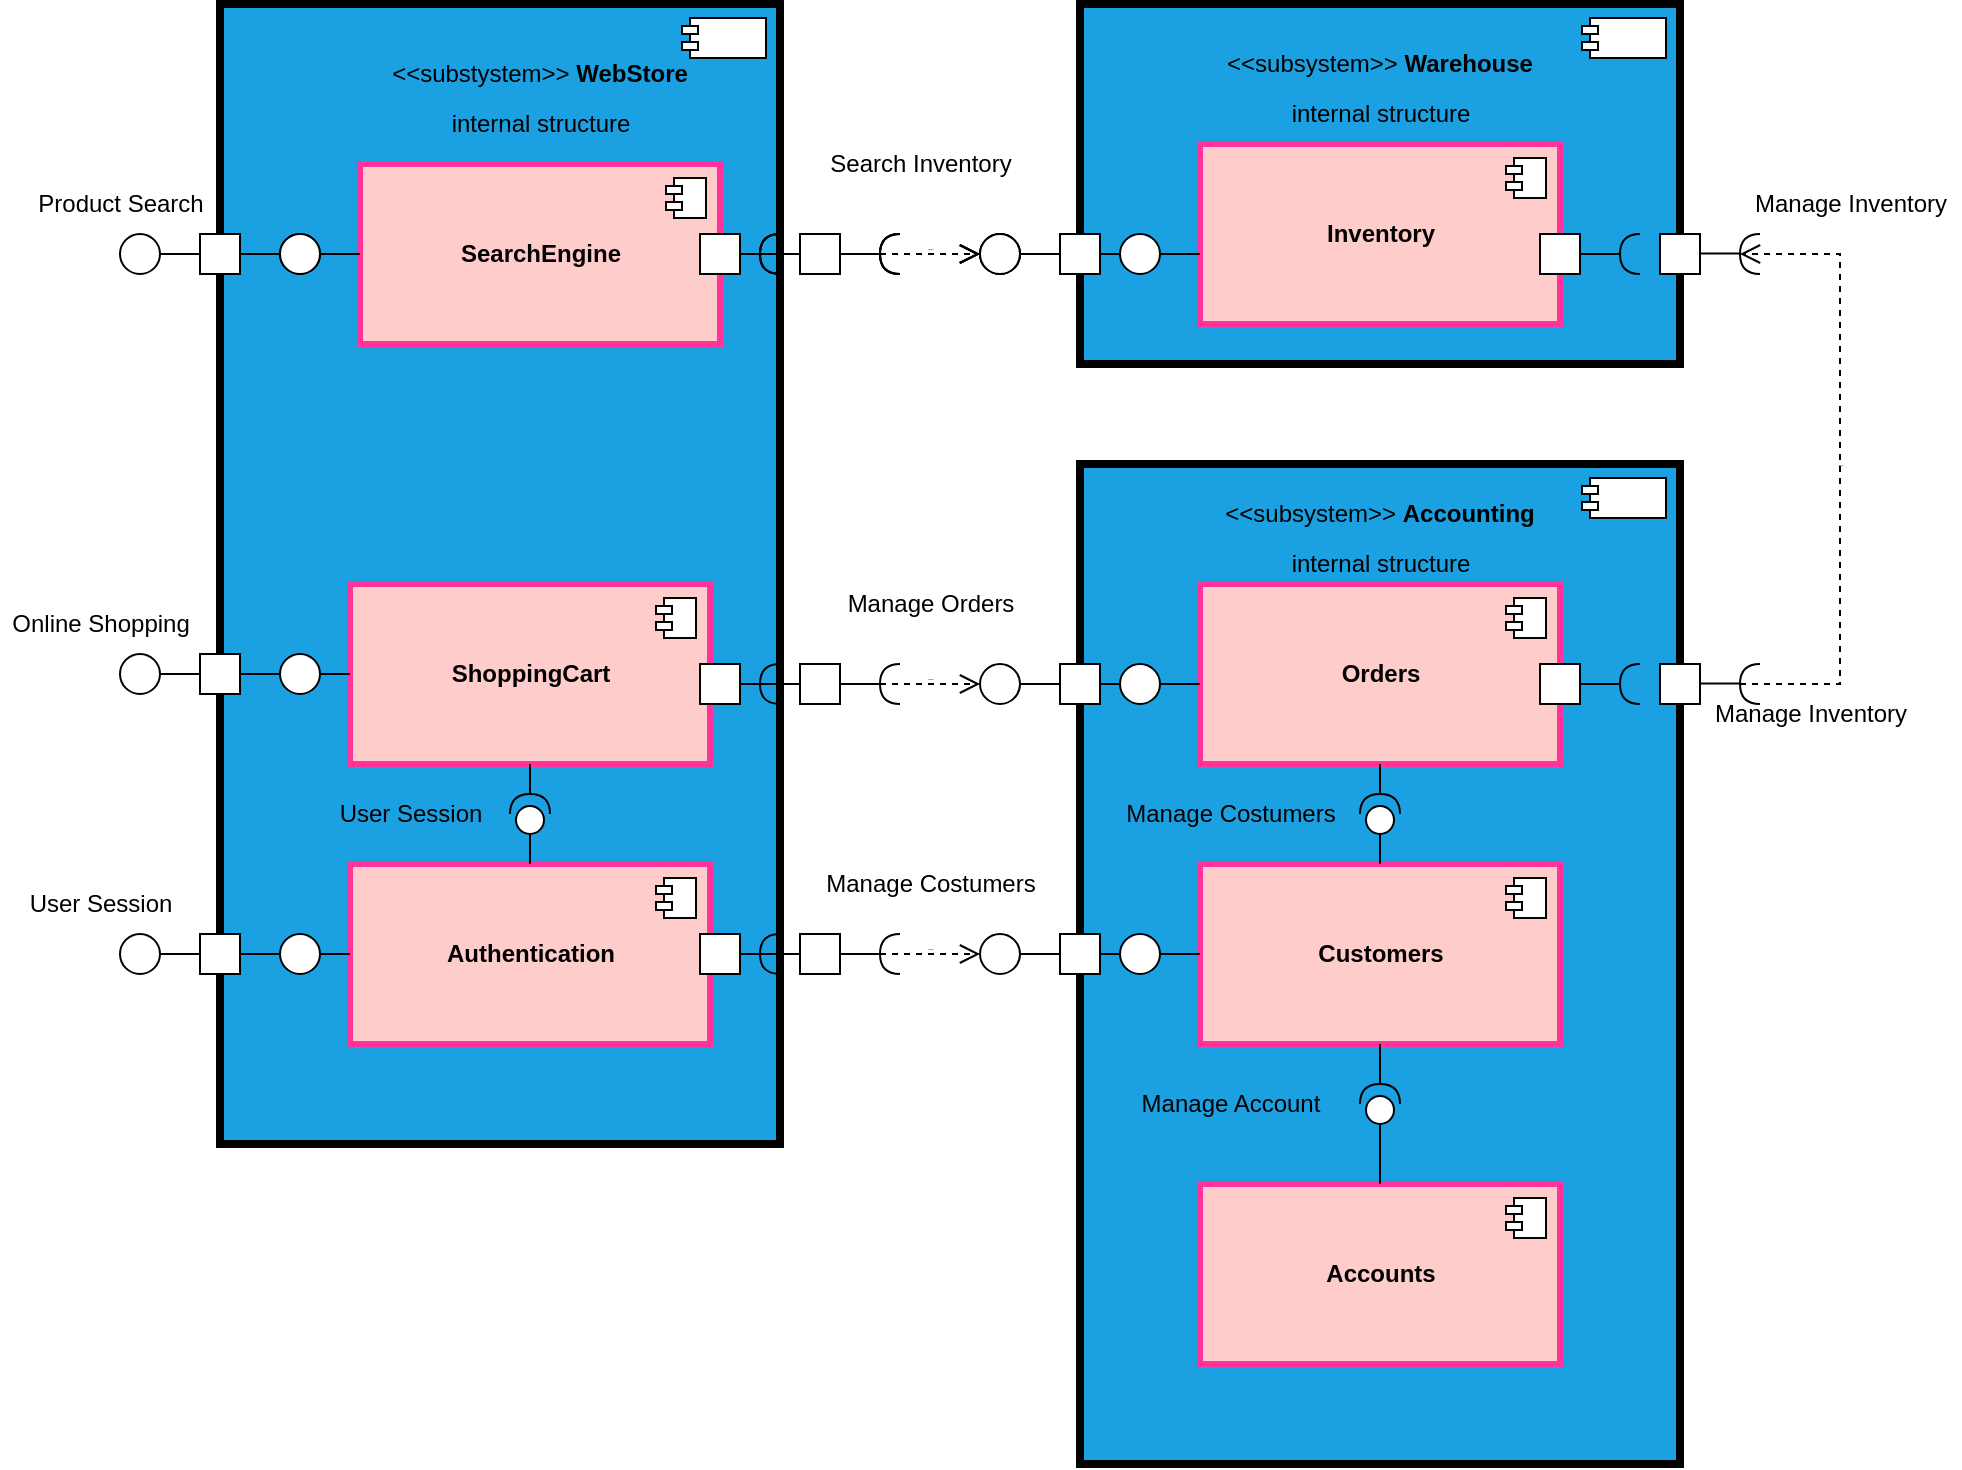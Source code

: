 <mxfile>
    <diagram id="79OpWy-4HiiGSCppKv_C" name="Page-1">
        <mxGraphModel dx="1647" dy="567" grid="1" gridSize="10" guides="1" tooltips="1" connect="1" arrows="1" fold="1" page="1" pageScale="1" pageWidth="827" pageHeight="1169" background="#ffffff" math="0" shadow="0">
            <root>
                <mxCell id="0"/>
                <mxCell id="1" parent="0"/>
                <mxCell id="2" value="&lt;p style=&quot;line-height: 1.2&quot;&gt;&lt;/p&gt;&lt;blockquote style=&quot;margin: 0 0 0 40px ; border: none ; padding: 0px&quot;&gt;&lt;/blockquote&gt;&lt;p style=&quot;line-height: 1.2&quot;&gt;&lt;br&gt;&lt;/p&gt;&lt;p&gt;&lt;/p&gt;" style="html=1;dropTarget=0;fillColor=#1ba1e2;strokeColor=#000000;fontColor=#ffffff;strokeWidth=4;" parent="1" vertex="1">
                    <mxGeometry x="30" y="20" width="280" height="570" as="geometry"/>
                </mxCell>
                <mxCell id="3" value="" style="shape=module;jettyWidth=8;jettyHeight=4;" parent="2" vertex="1">
                    <mxGeometry x="1" width="42" height="20" relative="1" as="geometry">
                        <mxPoint x="-49" y="7" as="offset"/>
                    </mxGeometry>
                </mxCell>
                <mxCell id="4" value="&amp;lt;&amp;lt;substystem&amp;gt;&amp;gt; &lt;b&gt;WebStore&lt;/b&gt;" style="text;html=1;strokeColor=none;fillColor=none;align=center;verticalAlign=middle;whiteSpace=wrap;rounded=0;" parent="1" vertex="1">
                    <mxGeometry x="110" y="40" width="160" height="30" as="geometry"/>
                </mxCell>
                <mxCell id="5" value="&lt;b&gt;SearchEngine&lt;/b&gt;" style="html=1;dropTarget=0;strokeWidth=3;strokeColor=#FF3399;fillColor=#ffcccc;" parent="1" vertex="1">
                    <mxGeometry x="100" y="100" width="180" height="90" as="geometry"/>
                </mxCell>
                <mxCell id="6" value="" style="shape=module;jettyWidth=8;jettyHeight=4;" parent="5" vertex="1">
                    <mxGeometry x="1" width="20" height="20" relative="1" as="geometry">
                        <mxPoint x="-27" y="7" as="offset"/>
                    </mxGeometry>
                </mxCell>
                <mxCell id="7" value="&lt;b&gt;ShoppingCart&lt;/b&gt;" style="html=1;dropTarget=0;strokeColor=#FF3399;strokeWidth=3;fillColor=#ffcccc;" parent="1" vertex="1">
                    <mxGeometry x="95" y="310" width="180" height="90" as="geometry"/>
                </mxCell>
                <mxCell id="8" value="" style="shape=module;jettyWidth=8;jettyHeight=4;" parent="7" vertex="1">
                    <mxGeometry x="1" width="20" height="20" relative="1" as="geometry">
                        <mxPoint x="-27" y="7" as="offset"/>
                    </mxGeometry>
                </mxCell>
                <mxCell id="9" value="&lt;b&gt;Authentication&lt;/b&gt;" style="html=1;dropTarget=0;strokeColor=#FF3399;strokeWidth=3;fillColor=#ffcccc;" parent="1" vertex="1">
                    <mxGeometry x="95" y="450" width="180" height="90" as="geometry"/>
                </mxCell>
                <mxCell id="10" value="" style="shape=module;jettyWidth=8;jettyHeight=4;" parent="9" vertex="1">
                    <mxGeometry x="1" width="20" height="20" relative="1" as="geometry">
                        <mxPoint x="-27" y="7" as="offset"/>
                    </mxGeometry>
                </mxCell>
                <mxCell id="11" value="&lt;p style=&quot;line-height: 1.2&quot;&gt;&lt;/p&gt;&lt;blockquote style=&quot;margin: 0 0 0 40px ; border: none ; padding: 0px&quot;&gt;&lt;/blockquote&gt;&lt;p style=&quot;line-height: 1.2&quot;&gt;&lt;br&gt;&lt;/p&gt;&lt;p&gt;&lt;/p&gt;" style="html=1;dropTarget=0;strokeWidth=4;fillColor=#1ba1e2;fontColor=#ffffff;strokeColor=#000000;" parent="1" vertex="1">
                    <mxGeometry x="460" y="20" width="300" height="180" as="geometry"/>
                </mxCell>
                <mxCell id="12" value="" style="shape=module;jettyWidth=8;jettyHeight=4;" parent="11" vertex="1">
                    <mxGeometry x="1" width="42" height="20" relative="1" as="geometry">
                        <mxPoint x="-49" y="7" as="offset"/>
                    </mxGeometry>
                </mxCell>
                <mxCell id="13" value="&amp;lt;&amp;lt;subsystem&amp;gt;&amp;gt; &lt;b&gt;Warehouse&lt;/b&gt;" style="text;html=1;strokeColor=none;fillColor=none;align=center;verticalAlign=middle;whiteSpace=wrap;rounded=0;" parent="1" vertex="1">
                    <mxGeometry x="525" y="35" width="170" height="30" as="geometry"/>
                </mxCell>
                <mxCell id="14" value="&lt;b&gt;Inventory&lt;/b&gt;" style="html=1;dropTarget=0;strokeWidth=3;strokeColor=#FF3399;fillColor=#ffcccc;" parent="1" vertex="1">
                    <mxGeometry x="520" y="90" width="180" height="90" as="geometry"/>
                </mxCell>
                <mxCell id="15" value="" style="shape=module;jettyWidth=8;jettyHeight=4;" parent="14" vertex="1">
                    <mxGeometry x="1" width="20" height="20" relative="1" as="geometry">
                        <mxPoint x="-27" y="7" as="offset"/>
                    </mxGeometry>
                </mxCell>
                <mxCell id="16" value="&lt;p style=&quot;line-height: 1.2&quot;&gt;&lt;/p&gt;&lt;blockquote style=&quot;margin: 0 0 0 40px ; border: none ; padding: 0px&quot;&gt;&lt;/blockquote&gt;&lt;p style=&quot;line-height: 1.2&quot;&gt;&lt;br&gt;&lt;/p&gt;&lt;p&gt;&lt;/p&gt;" style="html=1;dropTarget=0;strokeWidth=4;fillColor=#1ba1e2;fontColor=#ffffff;strokeColor=#000000;" parent="1" vertex="1">
                    <mxGeometry x="460" y="250" width="300" height="500" as="geometry"/>
                </mxCell>
                <mxCell id="17" value="" style="shape=module;jettyWidth=8;jettyHeight=4;" parent="16" vertex="1">
                    <mxGeometry x="1" width="42" height="20" relative="1" as="geometry">
                        <mxPoint x="-49" y="7" as="offset"/>
                    </mxGeometry>
                </mxCell>
                <mxCell id="18" value="&amp;lt;&amp;lt;subsystem&amp;gt;&amp;gt; &lt;b&gt;Accounting&lt;/b&gt;" style="text;html=1;strokeColor=none;fillColor=none;align=center;verticalAlign=middle;whiteSpace=wrap;rounded=0;" parent="1" vertex="1">
                    <mxGeometry x="525" y="260" width="170" height="30" as="geometry"/>
                </mxCell>
                <mxCell id="19" value="&lt;b&gt;Orders&lt;/b&gt;" style="html=1;dropTarget=0;strokeWidth=3;strokeColor=#FF3399;fillColor=#ffcccc;" parent="1" vertex="1">
                    <mxGeometry x="520" y="310" width="180" height="90" as="geometry"/>
                </mxCell>
                <mxCell id="20" value="" style="shape=module;jettyWidth=8;jettyHeight=4;" parent="19" vertex="1">
                    <mxGeometry x="1" width="20" height="20" relative="1" as="geometry">
                        <mxPoint x="-27" y="7" as="offset"/>
                    </mxGeometry>
                </mxCell>
                <mxCell id="21" value="&lt;b&gt;Customers&lt;/b&gt;" style="html=1;dropTarget=0;strokeColor=#FF3399;strokeWidth=3;fillColor=#ffcccc;" parent="1" vertex="1">
                    <mxGeometry x="520" y="450" width="180" height="90" as="geometry"/>
                </mxCell>
                <mxCell id="22" value="" style="shape=module;jettyWidth=8;jettyHeight=4;" parent="21" vertex="1">
                    <mxGeometry x="1" width="20" height="20" relative="1" as="geometry">
                        <mxPoint x="-27" y="7" as="offset"/>
                    </mxGeometry>
                </mxCell>
                <mxCell id="23" value="&lt;b&gt;Accounts&lt;/b&gt;" style="html=1;dropTarget=0;strokeColor=#FF3399;strokeWidth=3;fillColor=#ffcccc;" parent="1" vertex="1">
                    <mxGeometry x="520" y="610" width="180" height="90" as="geometry"/>
                </mxCell>
                <mxCell id="24" value="" style="shape=module;jettyWidth=8;jettyHeight=4;" parent="23" vertex="1">
                    <mxGeometry x="1" width="20" height="20" relative="1" as="geometry">
                        <mxPoint x="-27" y="7" as="offset"/>
                    </mxGeometry>
                </mxCell>
                <mxCell id="25" value="" style="ellipse;whiteSpace=wrap;html=1;aspect=fixed;strokeWidth=1;" parent="1" vertex="1">
                    <mxGeometry x="60" y="135" width="20" height="20" as="geometry"/>
                </mxCell>
                <mxCell id="26" value="" style="endArrow=none;html=1;rounded=0;strokeWidth=1;entryX=0;entryY=0.5;entryDx=0;entryDy=0;exitX=1;exitY=0.5;exitDx=0;exitDy=0;" parent="1" source="25" target="5" edge="1">
                    <mxGeometry width="50" height="50" relative="1" as="geometry">
                        <mxPoint x="300" y="340" as="sourcePoint"/>
                        <mxPoint x="350" y="290" as="targetPoint"/>
                    </mxGeometry>
                </mxCell>
                <mxCell id="27" value="" style="whiteSpace=wrap;html=1;aspect=fixed;strokeWidth=1;" parent="1" vertex="1">
                    <mxGeometry x="20" y="135" width="20" height="20" as="geometry"/>
                </mxCell>
                <mxCell id="28" value="" style="endArrow=none;html=1;rounded=0;strokeWidth=1;entryX=0;entryY=0.5;entryDx=0;entryDy=0;exitX=1;exitY=0.5;exitDx=0;exitDy=0;" parent="1" source="27" target="25" edge="1">
                    <mxGeometry width="50" height="50" relative="1" as="geometry">
                        <mxPoint x="300" y="340" as="sourcePoint"/>
                        <mxPoint x="350" y="290" as="targetPoint"/>
                    </mxGeometry>
                </mxCell>
                <mxCell id="29" value="" style="ellipse;whiteSpace=wrap;html=1;aspect=fixed;strokeWidth=1;" parent="1" vertex="1">
                    <mxGeometry x="-20" y="135" width="20" height="20" as="geometry"/>
                </mxCell>
                <mxCell id="30" value="" style="endArrow=none;html=1;rounded=0;strokeWidth=1;entryX=0;entryY=0.5;entryDx=0;entryDy=0;exitX=1;exitY=0.5;exitDx=0;exitDy=0;" parent="1" source="29" target="27" edge="1">
                    <mxGeometry width="50" height="50" relative="1" as="geometry">
                        <mxPoint x="300" y="340" as="sourcePoint"/>
                        <mxPoint x="350" y="290" as="targetPoint"/>
                    </mxGeometry>
                </mxCell>
                <mxCell id="31" value="" style="whiteSpace=wrap;html=1;aspect=fixed;strokeWidth=1;" parent="1" vertex="1">
                    <mxGeometry x="270" y="135" width="20" height="20" as="geometry"/>
                </mxCell>
                <mxCell id="32" value="" style="shape=requiredInterface;html=1;verticalLabelPosition=bottom;sketch=0;strokeWidth=1;rotation=-180;" parent="1" vertex="1">
                    <mxGeometry x="300" y="135" width="10" height="20" as="geometry"/>
                </mxCell>
                <mxCell id="33" value="" style="endArrow=none;html=1;rounded=0;strokeWidth=1;entryX=1;entryY=0.5;entryDx=0;entryDy=0;entryPerimeter=0;exitX=1;exitY=0.5;exitDx=0;exitDy=0;" parent="1" source="31" target="32" edge="1">
                    <mxGeometry width="50" height="50" relative="1" as="geometry">
                        <mxPoint x="300" y="340" as="sourcePoint"/>
                        <mxPoint x="350" y="290" as="targetPoint"/>
                    </mxGeometry>
                </mxCell>
                <mxCell id="34" value="" style="whiteSpace=wrap;html=1;aspect=fixed;strokeWidth=1;" parent="1" vertex="1">
                    <mxGeometry x="320" y="135" width="20" height="20" as="geometry"/>
                </mxCell>
                <mxCell id="35" value="" style="endArrow=none;html=1;rounded=0;strokeWidth=1;entryX=0;entryY=0.5;entryDx=0;entryDy=0;exitX=1;exitY=0.5;exitDx=0;exitDy=0;exitPerimeter=0;" parent="1" source="32" target="34" edge="1">
                    <mxGeometry width="50" height="50" relative="1" as="geometry">
                        <mxPoint x="300" y="340" as="sourcePoint"/>
                        <mxPoint x="350" y="290" as="targetPoint"/>
                    </mxGeometry>
                </mxCell>
                <mxCell id="36" value="" style="shape=requiredInterface;html=1;verticalLabelPosition=bottom;sketch=0;strokeWidth=1;rotation=-180;" parent="1" vertex="1">
                    <mxGeometry x="360" y="135" width="10" height="20" as="geometry"/>
                </mxCell>
                <mxCell id="37" value="" style="endArrow=none;html=1;rounded=0;strokeWidth=1;entryX=1;entryY=0.5;entryDx=0;entryDy=0;entryPerimeter=0;exitX=1;exitY=0.5;exitDx=0;exitDy=0;" parent="1" source="34" target="36" edge="1">
                    <mxGeometry width="50" height="50" relative="1" as="geometry">
                        <mxPoint x="360" y="340" as="sourcePoint"/>
                        <mxPoint x="410" y="290" as="targetPoint"/>
                        <Array as="points">
                            <mxPoint x="350" y="145"/>
                        </Array>
                    </mxGeometry>
                </mxCell>
                <mxCell id="38" value="" style="ellipse;whiteSpace=wrap;html=1;aspect=fixed;strokeWidth=1;" parent="1" vertex="1">
                    <mxGeometry x="410" y="135" width="20" height="20" as="geometry"/>
                </mxCell>
                <mxCell id="39" value="return" style="html=1;verticalAlign=bottom;endArrow=open;dashed=1;endSize=8;rounded=0;strokeWidth=1;fontSize=1;exitX=1;exitY=0.5;exitDx=0;exitDy=0;exitPerimeter=0;entryX=0;entryY=0.5;entryDx=0;entryDy=0;" parent="1" source="36" target="38" edge="1">
                    <mxGeometry relative="1" as="geometry">
                        <mxPoint x="410" y="249.5" as="sourcePoint"/>
                        <mxPoint x="330" y="249.5" as="targetPoint"/>
                    </mxGeometry>
                </mxCell>
                <mxCell id="40" value="&lt;span style=&quot;color: rgba(0 , 0 , 0 , 0) ; font-family: monospace ; font-size: 0px&quot;&gt;%3CmxGraphModel%3E%3Croot%3E%3CmxCell%20id%3D%220%22%2F%3E%3CmxCell%20id%3D%221%22%20parent%3D%220%22%2F%3E%3CmxCell%20id%3D%222%22%20value%3D%22%22%20style%3D%22whiteSpace%3Dwrap%3Bhtml%3D1%3Baspect%3Dfixed%3BstrokeWidth%3D1%3B%22%20vertex%3D%221%22%20parent%3D%221%22%3E%3CmxGeometry%20x%3D%22320%22%20y%3D%22135%22%20width%3D%2220%22%20height%3D%2220%22%20as%3D%22geometry%22%2F%3E%3C%2FmxCell%3E%3C%2Froot%3E%3C%2FmxGraphModel%3E&lt;/span&gt;" style="text;html=1;align=center;verticalAlign=middle;resizable=0;points=[];autosize=1;strokeColor=none;fillColor=none;fontSize=1;" parent="1" vertex="1">
                    <mxGeometry x="420" y="215" width="20" height="10" as="geometry"/>
                </mxCell>
                <mxCell id="41" value="" style="whiteSpace=wrap;html=1;aspect=fixed;strokeWidth=1;fontStyle=1" parent="1" vertex="1">
                    <mxGeometry x="450" y="135" width="20" height="20" as="geometry"/>
                </mxCell>
                <mxCell id="42" value="" style="endArrow=none;html=1;rounded=0;strokeWidth=1;entryX=0;entryY=0.5;entryDx=0;entryDy=0;" parent="1" target="41" edge="1">
                    <mxGeometry width="50" height="50" relative="1" as="geometry">
                        <mxPoint x="430" y="145" as="sourcePoint"/>
                        <mxPoint x="370" y="155" as="targetPoint"/>
                    </mxGeometry>
                </mxCell>
                <mxCell id="43" value="" style="ellipse;whiteSpace=wrap;html=1;aspect=fixed;strokeWidth=1;fontStyle=1" parent="1" vertex="1">
                    <mxGeometry x="480" y="135" width="20" height="20" as="geometry"/>
                </mxCell>
                <mxCell id="44" value="" style="endArrow=none;html=1;rounded=0;strokeWidth=1;entryX=0;entryY=0.5;entryDx=0;entryDy=0;exitX=1;exitY=0.5;exitDx=0;exitDy=0;" parent="1" source="41" target="43" edge="1">
                    <mxGeometry width="50" height="50" relative="1" as="geometry">
                        <mxPoint x="480" y="145" as="sourcePoint"/>
                        <mxPoint x="470" y="155" as="targetPoint"/>
                    </mxGeometry>
                </mxCell>
                <mxCell id="45" value="" style="whiteSpace=wrap;html=1;aspect=fixed;strokeWidth=1;" parent="1" vertex="1">
                    <mxGeometry x="270" y="350" width="20" height="20" as="geometry"/>
                </mxCell>
                <mxCell id="46" value="" style="shape=requiredInterface;html=1;verticalLabelPosition=bottom;sketch=0;strokeWidth=1;rotation=-180;" parent="1" vertex="1">
                    <mxGeometry x="300" y="350" width="10" height="20" as="geometry"/>
                </mxCell>
                <mxCell id="47" value="" style="endArrow=none;html=1;rounded=0;strokeWidth=1;entryX=1;entryY=0.5;entryDx=0;entryDy=0;entryPerimeter=0;exitX=1;exitY=0.5;exitDx=0;exitDy=0;" parent="1" source="45" target="46" edge="1">
                    <mxGeometry width="50" height="50" relative="1" as="geometry">
                        <mxPoint x="300" y="555" as="sourcePoint"/>
                        <mxPoint x="350" y="505" as="targetPoint"/>
                    </mxGeometry>
                </mxCell>
                <mxCell id="48" value="" style="whiteSpace=wrap;html=1;aspect=fixed;strokeWidth=1;" parent="1" vertex="1">
                    <mxGeometry x="320" y="350" width="20" height="20" as="geometry"/>
                </mxCell>
                <mxCell id="49" value="" style="endArrow=none;html=1;rounded=0;strokeWidth=1;entryX=0;entryY=0.5;entryDx=0;entryDy=0;exitX=1;exitY=0.5;exitDx=0;exitDy=0;exitPerimeter=0;" parent="1" source="46" target="48" edge="1">
                    <mxGeometry width="50" height="50" relative="1" as="geometry">
                        <mxPoint x="300" y="555" as="sourcePoint"/>
                        <mxPoint x="350" y="505" as="targetPoint"/>
                    </mxGeometry>
                </mxCell>
                <mxCell id="50" value="" style="shape=requiredInterface;html=1;verticalLabelPosition=bottom;sketch=0;strokeWidth=1;rotation=-180;" parent="1" vertex="1">
                    <mxGeometry x="360" y="350" width="10" height="20" as="geometry"/>
                </mxCell>
                <mxCell id="51" value="" style="endArrow=none;html=1;rounded=0;strokeWidth=1;entryX=1;entryY=0.5;entryDx=0;entryDy=0;entryPerimeter=0;exitX=1;exitY=0.5;exitDx=0;exitDy=0;" parent="1" source="48" target="50" edge="1">
                    <mxGeometry width="50" height="50" relative="1" as="geometry">
                        <mxPoint x="360" y="555" as="sourcePoint"/>
                        <mxPoint x="410" y="505" as="targetPoint"/>
                        <Array as="points">
                            <mxPoint x="350" y="360"/>
                        </Array>
                    </mxGeometry>
                </mxCell>
                <mxCell id="52" value="" style="ellipse;whiteSpace=wrap;html=1;aspect=fixed;strokeWidth=1;" parent="1" vertex="1">
                    <mxGeometry x="410" y="350" width="20" height="20" as="geometry"/>
                </mxCell>
                <mxCell id="53" value="return" style="html=1;verticalAlign=bottom;endArrow=open;dashed=1;endSize=8;rounded=0;strokeWidth=1;fontSize=1;exitX=1;exitY=0.5;exitDx=0;exitDy=0;exitPerimeter=0;entryX=0;entryY=0.5;entryDx=0;entryDy=0;" parent="1" source="50" target="52" edge="1">
                    <mxGeometry relative="1" as="geometry">
                        <mxPoint x="410" y="464.5" as="sourcePoint"/>
                        <mxPoint x="330" y="464.5" as="targetPoint"/>
                    </mxGeometry>
                </mxCell>
                <mxCell id="54" value="" style="whiteSpace=wrap;html=1;aspect=fixed;strokeWidth=1;" parent="1" vertex="1">
                    <mxGeometry x="450" y="350" width="20" height="20" as="geometry"/>
                </mxCell>
                <mxCell id="55" value="" style="endArrow=none;html=1;rounded=0;strokeWidth=1;entryX=0;entryY=0.5;entryDx=0;entryDy=0;" parent="1" target="54" edge="1">
                    <mxGeometry width="50" height="50" relative="1" as="geometry">
                        <mxPoint x="430" y="360" as="sourcePoint"/>
                        <mxPoint x="370" y="370" as="targetPoint"/>
                    </mxGeometry>
                </mxCell>
                <mxCell id="56" value="" style="ellipse;whiteSpace=wrap;html=1;aspect=fixed;strokeWidth=1;" parent="1" vertex="1">
                    <mxGeometry x="480" y="350" width="20" height="20" as="geometry"/>
                </mxCell>
                <mxCell id="57" value="" style="endArrow=none;html=1;rounded=0;strokeWidth=1;entryX=0;entryY=0.5;entryDx=0;entryDy=0;exitX=1;exitY=0.5;exitDx=0;exitDy=0;" parent="1" source="54" target="56" edge="1">
                    <mxGeometry width="50" height="50" relative="1" as="geometry">
                        <mxPoint x="480" y="360" as="sourcePoint"/>
                        <mxPoint x="470" y="370" as="targetPoint"/>
                    </mxGeometry>
                </mxCell>
                <mxCell id="58" value="" style="endArrow=none;html=1;rounded=0;fontSize=1;strokeWidth=1;exitX=1;exitY=0.5;exitDx=0;exitDy=0;" parent="1" source="43" edge="1">
                    <mxGeometry width="50" height="50" relative="1" as="geometry">
                        <mxPoint x="460" y="270" as="sourcePoint"/>
                        <mxPoint x="520" y="145" as="targetPoint"/>
                    </mxGeometry>
                </mxCell>
                <mxCell id="59" value="" style="endArrow=none;html=1;rounded=0;exitX=1;exitY=0.5;exitDx=0;exitDy=0;" parent="1" source="56" edge="1">
                    <mxGeometry width="50" height="50" relative="1" as="geometry">
                        <mxPoint x="360" y="460" as="sourcePoint"/>
                        <mxPoint x="520" y="360" as="targetPoint"/>
                    </mxGeometry>
                </mxCell>
                <mxCell id="60" value="" style="whiteSpace=wrap;html=1;aspect=fixed;strokeWidth=1;" parent="1" vertex="1">
                    <mxGeometry x="690" y="135" width="20" height="20" as="geometry"/>
                </mxCell>
                <mxCell id="61" value="" style="endArrow=none;html=1;rounded=0;strokeWidth=1;exitX=1;exitY=0.5;exitDx=0;exitDy=0;" parent="1" source="60" edge="1">
                    <mxGeometry width="50" height="50" relative="1" as="geometry">
                        <mxPoint x="850" y="-235" as="sourcePoint"/>
                        <mxPoint x="730" y="145" as="targetPoint"/>
                        <Array as="points">
                            <mxPoint x="730" y="145"/>
                        </Array>
                    </mxGeometry>
                </mxCell>
                <mxCell id="62" value="" style="shape=requiredInterface;html=1;verticalLabelPosition=bottom;sketch=0;strokeWidth=1;rotation=-180;" parent="1" vertex="1">
                    <mxGeometry x="730" y="135" width="10" height="20" as="geometry"/>
                </mxCell>
                <mxCell id="63" value="" style="whiteSpace=wrap;html=1;aspect=fixed;strokeWidth=1;" parent="1" vertex="1">
                    <mxGeometry x="750" y="135" width="20" height="20" as="geometry"/>
                </mxCell>
                <mxCell id="64" value="" style="endArrow=none;html=1;rounded=0;strokeWidth=1;exitX=1;exitY=0.5;exitDx=0;exitDy=0;" parent="1" edge="1">
                    <mxGeometry width="50" height="50" relative="1" as="geometry">
                        <mxPoint x="770" y="144.8" as="sourcePoint"/>
                        <mxPoint x="790" y="144.8" as="targetPoint"/>
                        <Array as="points">
                            <mxPoint x="790" y="144.8"/>
                        </Array>
                    </mxGeometry>
                </mxCell>
                <mxCell id="65" value="" style="shape=requiredInterface;html=1;verticalLabelPosition=bottom;sketch=0;strokeWidth=1;rotation=-180;" parent="1" vertex="1">
                    <mxGeometry x="790" y="135" width="10" height="20" as="geometry"/>
                </mxCell>
                <mxCell id="66" value="" style="whiteSpace=wrap;html=1;aspect=fixed;strokeWidth=1;" parent="1" vertex="1">
                    <mxGeometry x="690" y="350" width="20" height="20" as="geometry"/>
                </mxCell>
                <mxCell id="67" value="" style="endArrow=none;html=1;rounded=0;strokeWidth=1;exitX=1;exitY=0.5;exitDx=0;exitDy=0;" parent="1" source="66" edge="1">
                    <mxGeometry width="50" height="50" relative="1" as="geometry">
                        <mxPoint x="850" y="-20" as="sourcePoint"/>
                        <mxPoint x="730" y="360" as="targetPoint"/>
                        <Array as="points">
                            <mxPoint x="730" y="360"/>
                        </Array>
                    </mxGeometry>
                </mxCell>
                <mxCell id="68" value="" style="shape=requiredInterface;html=1;verticalLabelPosition=bottom;sketch=0;strokeWidth=1;rotation=-180;" parent="1" vertex="1">
                    <mxGeometry x="730" y="350" width="10" height="20" as="geometry"/>
                </mxCell>
                <mxCell id="69" value="" style="whiteSpace=wrap;html=1;aspect=fixed;strokeWidth=1;" parent="1" vertex="1">
                    <mxGeometry x="750" y="350" width="20" height="20" as="geometry"/>
                </mxCell>
                <mxCell id="70" value="" style="endArrow=none;html=1;rounded=0;strokeWidth=1;exitX=1;exitY=0.5;exitDx=0;exitDy=0;" parent="1" edge="1">
                    <mxGeometry width="50" height="50" relative="1" as="geometry">
                        <mxPoint x="770" y="359.8" as="sourcePoint"/>
                        <mxPoint x="790" y="359.8" as="targetPoint"/>
                        <Array as="points">
                            <mxPoint x="790" y="359.8"/>
                        </Array>
                    </mxGeometry>
                </mxCell>
                <mxCell id="71" value="" style="shape=requiredInterface;html=1;verticalLabelPosition=bottom;sketch=0;strokeWidth=1;rotation=-180;" parent="1" vertex="1">
                    <mxGeometry x="790" y="350" width="10" height="20" as="geometry"/>
                </mxCell>
                <mxCell id="72" value="return" style="html=1;verticalAlign=bottom;endArrow=open;dashed=1;endSize=8;rounded=0;strokeWidth=1;fontSize=1;exitX=1;exitY=0.5;exitDx=0;exitDy=0;exitPerimeter=0;entryX=1;entryY=0.5;entryDx=0;entryDy=0;entryPerimeter=0;" parent="1" source="71" target="65" edge="1">
                    <mxGeometry relative="1" as="geometry">
                        <mxPoint x="920" y="590" as="sourcePoint"/>
                        <mxPoint x="860" y="320" as="targetPoint"/>
                        <Array as="points">
                            <mxPoint x="840" y="360"/>
                            <mxPoint x="840" y="260"/>
                            <mxPoint x="840" y="145"/>
                        </Array>
                    </mxGeometry>
                </mxCell>
                <mxCell id="73" value="" style="shape=providedRequiredInterface;html=1;verticalLabelPosition=bottom;sketch=0;fontSize=1;rotation=-90;" parent="1" vertex="1">
                    <mxGeometry x="175" y="415" width="20" height="20" as="geometry"/>
                </mxCell>
                <mxCell id="74" value="" style="endArrow=none;html=1;rounded=0;fontSize=1;strokeWidth=1;exitX=1;exitY=0.5;exitDx=0;exitDy=0;exitPerimeter=0;entryX=0.5;entryY=1;entryDx=0;entryDy=0;" parent="1" source="73" target="7" edge="1">
                    <mxGeometry width="50" height="50" relative="1" as="geometry">
                        <mxPoint x="360" y="490" as="sourcePoint"/>
                        <mxPoint x="370" y="430" as="targetPoint"/>
                    </mxGeometry>
                </mxCell>
                <mxCell id="75" value="" style="endArrow=none;html=1;rounded=0;fontSize=1;strokeWidth=1;entryX=0;entryY=0.5;entryDx=0;entryDy=0;entryPerimeter=0;exitX=0.5;exitY=0;exitDx=0;exitDy=0;" parent="1" source="9" target="73" edge="1">
                    <mxGeometry width="50" height="50" relative="1" as="geometry">
                        <mxPoint x="340" y="490" as="sourcePoint"/>
                        <mxPoint x="390" y="440" as="targetPoint"/>
                    </mxGeometry>
                </mxCell>
                <mxCell id="76" value="" style="shape=providedRequiredInterface;html=1;verticalLabelPosition=bottom;sketch=0;fontSize=1;rotation=-90;" parent="1" vertex="1">
                    <mxGeometry x="600" y="415" width="20" height="20" as="geometry"/>
                </mxCell>
                <mxCell id="77" value="" style="shape=providedRequiredInterface;html=1;verticalLabelPosition=bottom;sketch=0;fontSize=1;rotation=-90;" parent="1" vertex="1">
                    <mxGeometry x="600" y="560" width="20" height="20" as="geometry"/>
                </mxCell>
                <mxCell id="78" value="" style="endArrow=none;html=1;rounded=0;fontSize=1;strokeWidth=1;entryX=0.5;entryY=1;entryDx=0;entryDy=0;exitX=1;exitY=0.5;exitDx=0;exitDy=0;exitPerimeter=0;" parent="1" source="76" target="19" edge="1">
                    <mxGeometry width="50" height="50" relative="1" as="geometry">
                        <mxPoint x="360" y="480" as="sourcePoint"/>
                        <mxPoint x="410" y="430" as="targetPoint"/>
                    </mxGeometry>
                </mxCell>
                <mxCell id="79" value="" style="endArrow=none;html=1;rounded=0;fontSize=1;strokeWidth=1;entryX=0;entryY=0.5;entryDx=0;entryDy=0;entryPerimeter=0;exitX=0.5;exitY=0;exitDx=0;exitDy=0;" parent="1" source="21" target="76" edge="1">
                    <mxGeometry width="50" height="50" relative="1" as="geometry">
                        <mxPoint x="370.0" y="490" as="sourcePoint"/>
                        <mxPoint x="420.0" y="440" as="targetPoint"/>
                    </mxGeometry>
                </mxCell>
                <mxCell id="80" value="" style="endArrow=none;html=1;rounded=0;fontSize=1;strokeWidth=1;entryX=0.5;entryY=1;entryDx=0;entryDy=0;exitX=1;exitY=0.5;exitDx=0;exitDy=0;exitPerimeter=0;" parent="1" source="77" target="21" edge="1">
                    <mxGeometry width="50" height="50" relative="1" as="geometry">
                        <mxPoint x="380.0" y="500" as="sourcePoint"/>
                        <mxPoint x="430.0" y="450" as="targetPoint"/>
                    </mxGeometry>
                </mxCell>
                <mxCell id="81" value="" style="endArrow=none;html=1;rounded=0;fontSize=1;strokeWidth=1;entryX=0;entryY=0.5;entryDx=0;entryDy=0;entryPerimeter=0;exitX=0.5;exitY=0;exitDx=0;exitDy=0;" parent="1" source="23" target="77" edge="1">
                    <mxGeometry width="50" height="50" relative="1" as="geometry">
                        <mxPoint x="390.0" y="510" as="sourcePoint"/>
                        <mxPoint x="440.0" y="460" as="targetPoint"/>
                    </mxGeometry>
                </mxCell>
                <mxCell id="82" value="" style="whiteSpace=wrap;html=1;aspect=fixed;strokeWidth=1;" parent="1" vertex="1">
                    <mxGeometry x="270" y="135" width="20" height="20" as="geometry"/>
                </mxCell>
                <mxCell id="83" value="" style="shape=requiredInterface;html=1;verticalLabelPosition=bottom;sketch=0;strokeWidth=1;rotation=-180;" parent="1" vertex="1">
                    <mxGeometry x="300" y="135" width="10" height="20" as="geometry"/>
                </mxCell>
                <mxCell id="84" value="" style="shape=requiredInterface;html=1;verticalLabelPosition=bottom;sketch=0;strokeWidth=1;rotation=-180;" parent="1" vertex="1">
                    <mxGeometry x="360" y="135" width="10" height="20" as="geometry"/>
                </mxCell>
                <mxCell id="85" value="return" style="html=1;verticalAlign=bottom;endArrow=open;dashed=1;endSize=8;rounded=0;strokeWidth=1;fontSize=1;exitX=1;exitY=0.5;exitDx=0;exitDy=0;exitPerimeter=0;entryX=0;entryY=0.5;entryDx=0;entryDy=0;" parent="1" source="84" target="86" edge="1">
                    <mxGeometry relative="1" as="geometry">
                        <mxPoint x="410" y="249.5" as="sourcePoint"/>
                        <mxPoint x="330" y="249.5" as="targetPoint"/>
                    </mxGeometry>
                </mxCell>
                <mxCell id="86" value="" style="ellipse;whiteSpace=wrap;html=1;aspect=fixed;strokeWidth=1;" parent="1" vertex="1">
                    <mxGeometry x="410" y="135" width="20" height="20" as="geometry"/>
                </mxCell>
                <mxCell id="87" value="" style="whiteSpace=wrap;html=1;aspect=fixed;strokeWidth=1;fontStyle=1" parent="1" vertex="1">
                    <mxGeometry x="270" y="135" width="20" height="20" as="geometry"/>
                </mxCell>
                <mxCell id="88" value="" style="shape=requiredInterface;html=1;verticalLabelPosition=bottom;sketch=0;strokeWidth=1;rotation=-180;fontStyle=1" parent="1" vertex="1">
                    <mxGeometry x="300" y="135" width="10" height="20" as="geometry"/>
                </mxCell>
                <mxCell id="89" value="" style="whiteSpace=wrap;html=1;aspect=fixed;strokeWidth=1;fontStyle=1" parent="1" vertex="1">
                    <mxGeometry x="320" y="135" width="20" height="20" as="geometry"/>
                </mxCell>
                <mxCell id="90" value="" style="shape=requiredInterface;html=1;verticalLabelPosition=bottom;sketch=0;strokeWidth=1;rotation=-180;fontStyle=1" parent="1" vertex="1">
                    <mxGeometry x="360" y="135" width="10" height="20" as="geometry"/>
                </mxCell>
                <mxCell id="91" value="return" style="html=1;verticalAlign=bottom;endArrow=open;dashed=1;endSize=8;rounded=0;strokeWidth=1;fontSize=1;exitX=1;exitY=0.5;exitDx=0;exitDy=0;exitPerimeter=0;entryX=0;entryY=0.5;entryDx=0;entryDy=0;" parent="1" source="90" target="92" edge="1">
                    <mxGeometry relative="1" as="geometry">
                        <mxPoint x="410" y="249.5" as="sourcePoint"/>
                        <mxPoint x="330" y="249.5" as="targetPoint"/>
                    </mxGeometry>
                </mxCell>
                <mxCell id="92" value="" style="ellipse;whiteSpace=wrap;html=1;aspect=fixed;strokeWidth=1;fontStyle=1" parent="1" vertex="1">
                    <mxGeometry x="410" y="135" width="20" height="20" as="geometry"/>
                </mxCell>
                <mxCell id="93" value="" style="whiteSpace=wrap;html=1;aspect=fixed;strokeWidth=1;" parent="1" vertex="1">
                    <mxGeometry x="450" y="485" width="20" height="20" as="geometry"/>
                </mxCell>
                <mxCell id="94" value="" style="ellipse;whiteSpace=wrap;html=1;aspect=fixed;strokeWidth=1;" parent="1" vertex="1">
                    <mxGeometry x="480" y="485" width="20" height="20" as="geometry"/>
                </mxCell>
                <mxCell id="95" value="" style="whiteSpace=wrap;html=1;aspect=fixed;strokeWidth=1;" parent="1" vertex="1">
                    <mxGeometry x="270" y="485" width="20" height="20" as="geometry"/>
                </mxCell>
                <mxCell id="96" value="" style="shape=requiredInterface;html=1;verticalLabelPosition=bottom;sketch=0;strokeWidth=1;rotation=-180;" parent="1" vertex="1">
                    <mxGeometry x="300" y="485" width="10" height="20" as="geometry"/>
                </mxCell>
                <mxCell id="97" value="" style="whiteSpace=wrap;html=1;aspect=fixed;strokeWidth=1;" parent="1" vertex="1">
                    <mxGeometry x="320" y="485" width="20" height="20" as="geometry"/>
                </mxCell>
                <mxCell id="98" value="" style="shape=requiredInterface;html=1;verticalLabelPosition=bottom;sketch=0;strokeWidth=1;rotation=-180;" parent="1" vertex="1">
                    <mxGeometry x="360" y="485" width="10" height="20" as="geometry"/>
                </mxCell>
                <mxCell id="99" value="return" style="html=1;verticalAlign=bottom;endArrow=open;dashed=1;endSize=8;rounded=0;strokeWidth=1;fontSize=1;exitX=1;exitY=0.5;exitDx=0;exitDy=0;exitPerimeter=0;entryX=0;entryY=0.5;entryDx=0;entryDy=0;" parent="1" source="98" target="100" edge="1">
                    <mxGeometry relative="1" as="geometry">
                        <mxPoint x="410" y="599.5" as="sourcePoint"/>
                        <mxPoint x="330" y="599.5" as="targetPoint"/>
                    </mxGeometry>
                </mxCell>
                <mxCell id="100" value="" style="ellipse;whiteSpace=wrap;html=1;aspect=fixed;strokeWidth=1;" parent="1" vertex="1">
                    <mxGeometry x="410" y="485" width="20" height="20" as="geometry"/>
                </mxCell>
                <mxCell id="101" value="" style="endArrow=none;html=1;rounded=0;fontSize=1;strokeWidth=1;entryX=1;entryY=0.5;entryDx=0;entryDy=0;entryPerimeter=0;exitX=1;exitY=0.5;exitDx=0;exitDy=0;" parent="1" source="95" target="96" edge="1">
                    <mxGeometry width="50" height="50" relative="1" as="geometry">
                        <mxPoint x="330" y="495" as="sourcePoint"/>
                        <mxPoint x="380" y="445" as="targetPoint"/>
                    </mxGeometry>
                </mxCell>
                <mxCell id="102" value="" style="endArrow=none;html=1;rounded=0;fontSize=1;strokeWidth=1;entryX=0;entryY=0.5;entryDx=0;entryDy=0;exitX=1;exitY=0.5;exitDx=0;exitDy=0;exitPerimeter=0;" parent="1" source="96" target="97" edge="1">
                    <mxGeometry width="50" height="50" relative="1" as="geometry">
                        <mxPoint x="340" y="505" as="sourcePoint"/>
                        <mxPoint x="390" y="455" as="targetPoint"/>
                    </mxGeometry>
                </mxCell>
                <mxCell id="103" value="" style="endArrow=none;html=1;rounded=0;fontSize=1;strokeWidth=1;entryX=1;entryY=0.5;entryDx=0;entryDy=0;exitX=1;exitY=0.5;exitDx=0;exitDy=0;exitPerimeter=0;" parent="1" source="98" target="97" edge="1">
                    <mxGeometry width="50" height="50" relative="1" as="geometry">
                        <mxPoint x="350" y="515" as="sourcePoint"/>
                        <mxPoint x="400" y="465" as="targetPoint"/>
                    </mxGeometry>
                </mxCell>
                <mxCell id="104" value="" style="endArrow=none;html=1;rounded=0;fontSize=1;strokeWidth=1;entryX=0;entryY=0.5;entryDx=0;entryDy=0;exitX=1;exitY=0.5;exitDx=0;exitDy=0;" parent="1" source="100" target="93" edge="1">
                    <mxGeometry width="50" height="50" relative="1" as="geometry">
                        <mxPoint x="360" y="525" as="sourcePoint"/>
                        <mxPoint x="410" y="475" as="targetPoint"/>
                    </mxGeometry>
                </mxCell>
                <mxCell id="105" value="" style="endArrow=none;html=1;rounded=0;fontSize=1;strokeWidth=1;entryX=0;entryY=0.5;entryDx=0;entryDy=0;exitX=1;exitY=0.5;exitDx=0;exitDy=0;" parent="1" source="93" target="94" edge="1">
                    <mxGeometry width="50" height="50" relative="1" as="geometry">
                        <mxPoint x="370" y="535" as="sourcePoint"/>
                        <mxPoint x="420" y="485" as="targetPoint"/>
                    </mxGeometry>
                </mxCell>
                <mxCell id="106" value="" style="endArrow=none;html=1;rounded=0;fontSize=1;strokeWidth=1;entryX=1;entryY=0.5;entryDx=0;entryDy=0;exitX=0;exitY=0.5;exitDx=0;exitDy=0;" parent="1" source="21" target="94" edge="1">
                    <mxGeometry width="50" height="50" relative="1" as="geometry">
                        <mxPoint x="440" y="505" as="sourcePoint"/>
                        <mxPoint x="460" y="505" as="targetPoint"/>
                    </mxGeometry>
                </mxCell>
                <mxCell id="107" value="" style="endArrow=none;html=1;rounded=0;strokeWidth=1;entryX=0;entryY=0.5;entryDx=0;entryDy=0;exitX=1;exitY=0.5;exitDx=0;exitDy=0;" parent="1" edge="1">
                    <mxGeometry width="50" height="50" relative="1" as="geometry">
                        <mxPoint y="145" as="sourcePoint"/>
                        <mxPoint x="20" y="145" as="targetPoint"/>
                    </mxGeometry>
                </mxCell>
                <mxCell id="108" value="" style="endArrow=none;html=1;rounded=0;strokeWidth=1;entryX=0;entryY=0.5;entryDx=0;entryDy=0;exitX=1;exitY=0.5;exitDx=0;exitDy=0;" parent="1" source="110" edge="1">
                    <mxGeometry width="50" height="50" relative="1" as="geometry">
                        <mxPoint x="300" y="340" as="sourcePoint"/>
                        <mxPoint x="100" y="145" as="targetPoint"/>
                    </mxGeometry>
                </mxCell>
                <mxCell id="109" value="" style="endArrow=none;html=1;rounded=0;strokeWidth=1;entryX=0;entryY=0.5;entryDx=0;entryDy=0;exitX=1;exitY=0.5;exitDx=0;exitDy=0;" parent="1" target="110" edge="1">
                    <mxGeometry width="50" height="50" relative="1" as="geometry">
                        <mxPoint x="40" y="145" as="sourcePoint"/>
                        <mxPoint x="350" y="290" as="targetPoint"/>
                    </mxGeometry>
                </mxCell>
                <mxCell id="110" value="" style="ellipse;whiteSpace=wrap;html=1;aspect=fixed;strokeWidth=1;" parent="1" vertex="1">
                    <mxGeometry x="60" y="135" width="20" height="20" as="geometry"/>
                </mxCell>
                <mxCell id="111" value="" style="ellipse;whiteSpace=wrap;html=1;aspect=fixed;strokeWidth=1;" parent="1" vertex="1">
                    <mxGeometry x="-20" y="345" width="20" height="20" as="geometry"/>
                </mxCell>
                <mxCell id="112" value="" style="endArrow=none;html=1;rounded=0;strokeWidth=1;entryX=0;entryY=0.5;entryDx=0;entryDy=0;exitX=1;exitY=0.5;exitDx=0;exitDy=0;" parent="1" edge="1">
                    <mxGeometry width="50" height="50" relative="1" as="geometry">
                        <mxPoint y="355" as="sourcePoint"/>
                        <mxPoint x="20" y="355" as="targetPoint"/>
                    </mxGeometry>
                </mxCell>
                <mxCell id="113" value="" style="endArrow=none;html=1;rounded=0;strokeWidth=1;entryX=0;entryY=0.5;entryDx=0;entryDy=0;exitX=1;exitY=0.5;exitDx=0;exitDy=0;" parent="1" source="115" target="7" edge="1">
                    <mxGeometry width="50" height="50" relative="1" as="geometry">
                        <mxPoint x="300" y="550" as="sourcePoint"/>
                        <mxPoint x="100" y="355" as="targetPoint"/>
                    </mxGeometry>
                </mxCell>
                <mxCell id="114" value="" style="endArrow=none;html=1;rounded=0;strokeWidth=1;entryX=0;entryY=0.5;entryDx=0;entryDy=0;exitX=1;exitY=0.5;exitDx=0;exitDy=0;" parent="1" target="115" edge="1">
                    <mxGeometry width="50" height="50" relative="1" as="geometry">
                        <mxPoint x="40" y="355" as="sourcePoint"/>
                        <mxPoint x="350" y="500" as="targetPoint"/>
                    </mxGeometry>
                </mxCell>
                <mxCell id="115" value="" style="ellipse;whiteSpace=wrap;html=1;aspect=fixed;strokeWidth=1;" parent="1" vertex="1">
                    <mxGeometry x="60" y="345" width="20" height="20" as="geometry"/>
                </mxCell>
                <mxCell id="116" value="" style="whiteSpace=wrap;html=1;aspect=fixed;strokeWidth=1;" parent="1" vertex="1">
                    <mxGeometry x="20" y="345" width="20" height="20" as="geometry"/>
                </mxCell>
                <mxCell id="117" value="" style="ellipse;whiteSpace=wrap;html=1;aspect=fixed;strokeWidth=1;" parent="1" vertex="1">
                    <mxGeometry x="-20" y="485" width="20" height="20" as="geometry"/>
                </mxCell>
                <mxCell id="118" value="" style="endArrow=none;html=1;rounded=0;strokeWidth=1;entryX=0;entryY=0.5;entryDx=0;entryDy=0;exitX=1;exitY=0.5;exitDx=0;exitDy=0;" parent="1" edge="1">
                    <mxGeometry width="50" height="50" relative="1" as="geometry">
                        <mxPoint y="495" as="sourcePoint"/>
                        <mxPoint x="20" y="495" as="targetPoint"/>
                    </mxGeometry>
                </mxCell>
                <mxCell id="119" value="" style="endArrow=none;html=1;rounded=0;strokeWidth=1;exitX=1;exitY=0.5;exitDx=0;exitDy=0;entryX=0;entryY=0.5;entryDx=0;entryDy=0;" parent="1" source="121" target="9" edge="1">
                    <mxGeometry width="50" height="50" relative="1" as="geometry">
                        <mxPoint x="300" y="690" as="sourcePoint"/>
                        <mxPoint x="90" y="495" as="targetPoint"/>
                    </mxGeometry>
                </mxCell>
                <mxCell id="120" value="" style="endArrow=none;html=1;rounded=0;strokeWidth=1;entryX=0;entryY=0.5;entryDx=0;entryDy=0;exitX=1;exitY=0.5;exitDx=0;exitDy=0;" parent="1" target="121" edge="1">
                    <mxGeometry width="50" height="50" relative="1" as="geometry">
                        <mxPoint x="40" y="495" as="sourcePoint"/>
                        <mxPoint x="350" y="640" as="targetPoint"/>
                    </mxGeometry>
                </mxCell>
                <mxCell id="121" value="" style="ellipse;whiteSpace=wrap;html=1;aspect=fixed;strokeWidth=1;" parent="1" vertex="1">
                    <mxGeometry x="60" y="485" width="20" height="20" as="geometry"/>
                </mxCell>
                <mxCell id="122" value="" style="whiteSpace=wrap;html=1;aspect=fixed;strokeWidth=1;" parent="1" vertex="1">
                    <mxGeometry x="20" y="485" width="20" height="20" as="geometry"/>
                </mxCell>
                <mxCell id="123" value="&lt;font style=&quot;font-size: 12px&quot;&gt;Product Search&lt;/font&gt;" style="text;html=1;align=center;verticalAlign=middle;resizable=0;points=[];autosize=1;strokeColor=none;fillColor=none;fontSize=12;" parent="1" vertex="1">
                    <mxGeometry x="-70" y="110" width="100" height="20" as="geometry"/>
                </mxCell>
                <mxCell id="124" value="&lt;font style=&quot;font-size: 12px&quot;&gt;Search Inventory&lt;/font&gt;" style="text;html=1;align=center;verticalAlign=middle;resizable=0;points=[];autosize=1;strokeColor=none;fillColor=none;fontSize=12;" parent="1" vertex="1">
                    <mxGeometry x="325" y="90" width="110" height="20" as="geometry"/>
                </mxCell>
                <mxCell id="125" value="Manage Inventory" style="text;html=1;align=center;verticalAlign=middle;resizable=0;points=[];autosize=1;strokeColor=none;fillColor=none;fontSize=12;" parent="1" vertex="1">
                    <mxGeometry x="790" y="110" width="110" height="20" as="geometry"/>
                </mxCell>
                <mxCell id="126" value="Manage Inventory" style="text;html=1;align=center;verticalAlign=middle;resizable=0;points=[];autosize=1;strokeColor=none;fillColor=none;fontSize=12;" parent="1" vertex="1">
                    <mxGeometry x="770" y="365" width="110" height="20" as="geometry"/>
                </mxCell>
                <mxCell id="127" value="Manage Orders" style="text;html=1;align=center;verticalAlign=middle;resizable=0;points=[];autosize=1;strokeColor=none;fillColor=none;fontSize=12;" parent="1" vertex="1">
                    <mxGeometry x="335" y="310" width="100" height="20" as="geometry"/>
                </mxCell>
                <mxCell id="128" value="Manage Costumers" style="text;html=1;align=center;verticalAlign=middle;resizable=0;points=[];autosize=1;strokeColor=none;fillColor=none;fontSize=12;" parent="1" vertex="1">
                    <mxGeometry x="325" y="450" width="120" height="20" as="geometry"/>
                </mxCell>
                <mxCell id="129" value="Online Shopping" style="text;html=1;align=center;verticalAlign=middle;resizable=0;points=[];autosize=1;strokeColor=none;fillColor=none;fontSize=12;" parent="1" vertex="1">
                    <mxGeometry x="-80" y="320" width="100" height="20" as="geometry"/>
                </mxCell>
                <mxCell id="130" value="User Session" style="text;html=1;align=center;verticalAlign=middle;resizable=0;points=[];autosize=1;strokeColor=none;fillColor=none;fontSize=12;" parent="1" vertex="1">
                    <mxGeometry x="-75" y="460" width="90" height="20" as="geometry"/>
                </mxCell>
                <mxCell id="131" value="User Session" style="text;html=1;align=center;verticalAlign=middle;resizable=0;points=[];autosize=1;strokeColor=none;fillColor=none;fontSize=12;" parent="1" vertex="1">
                    <mxGeometry x="80" y="415" width="90" height="20" as="geometry"/>
                </mxCell>
                <mxCell id="132" value="internal structure" style="text;html=1;align=center;verticalAlign=middle;resizable=0;points=[];autosize=1;strokeColor=none;fillColor=none;fontSize=12;" parent="1" vertex="1">
                    <mxGeometry x="135" y="70" width="110" height="20" as="geometry"/>
                </mxCell>
                <mxCell id="133" value="internal structure" style="text;html=1;align=center;verticalAlign=middle;resizable=0;points=[];autosize=1;strokeColor=none;fillColor=none;fontSize=12;" parent="1" vertex="1">
                    <mxGeometry x="555" y="65" width="110" height="20" as="geometry"/>
                </mxCell>
                <mxCell id="134" value="internal structure" style="text;html=1;align=center;verticalAlign=middle;resizable=0;points=[];autosize=1;strokeColor=none;fillColor=none;fontSize=12;" parent="1" vertex="1">
                    <mxGeometry x="555" y="290" width="110" height="20" as="geometry"/>
                </mxCell>
                <mxCell id="135" value="Manage Account" style="text;html=1;align=center;verticalAlign=middle;resizable=0;points=[];autosize=1;strokeColor=none;fillColor=none;fontSize=12;" parent="1" vertex="1">
                    <mxGeometry x="480" y="560" width="110" height="20" as="geometry"/>
                </mxCell>
                <mxCell id="136" value="Manage Costumers" style="text;html=1;align=center;verticalAlign=middle;resizable=0;points=[];autosize=1;strokeColor=none;fillColor=none;fontSize=12;" parent="1" vertex="1">
                    <mxGeometry x="475" y="415" width="120" height="20" as="geometry"/>
                </mxCell>
            </root>
        </mxGraphModel>
    </diagram>
</mxfile>